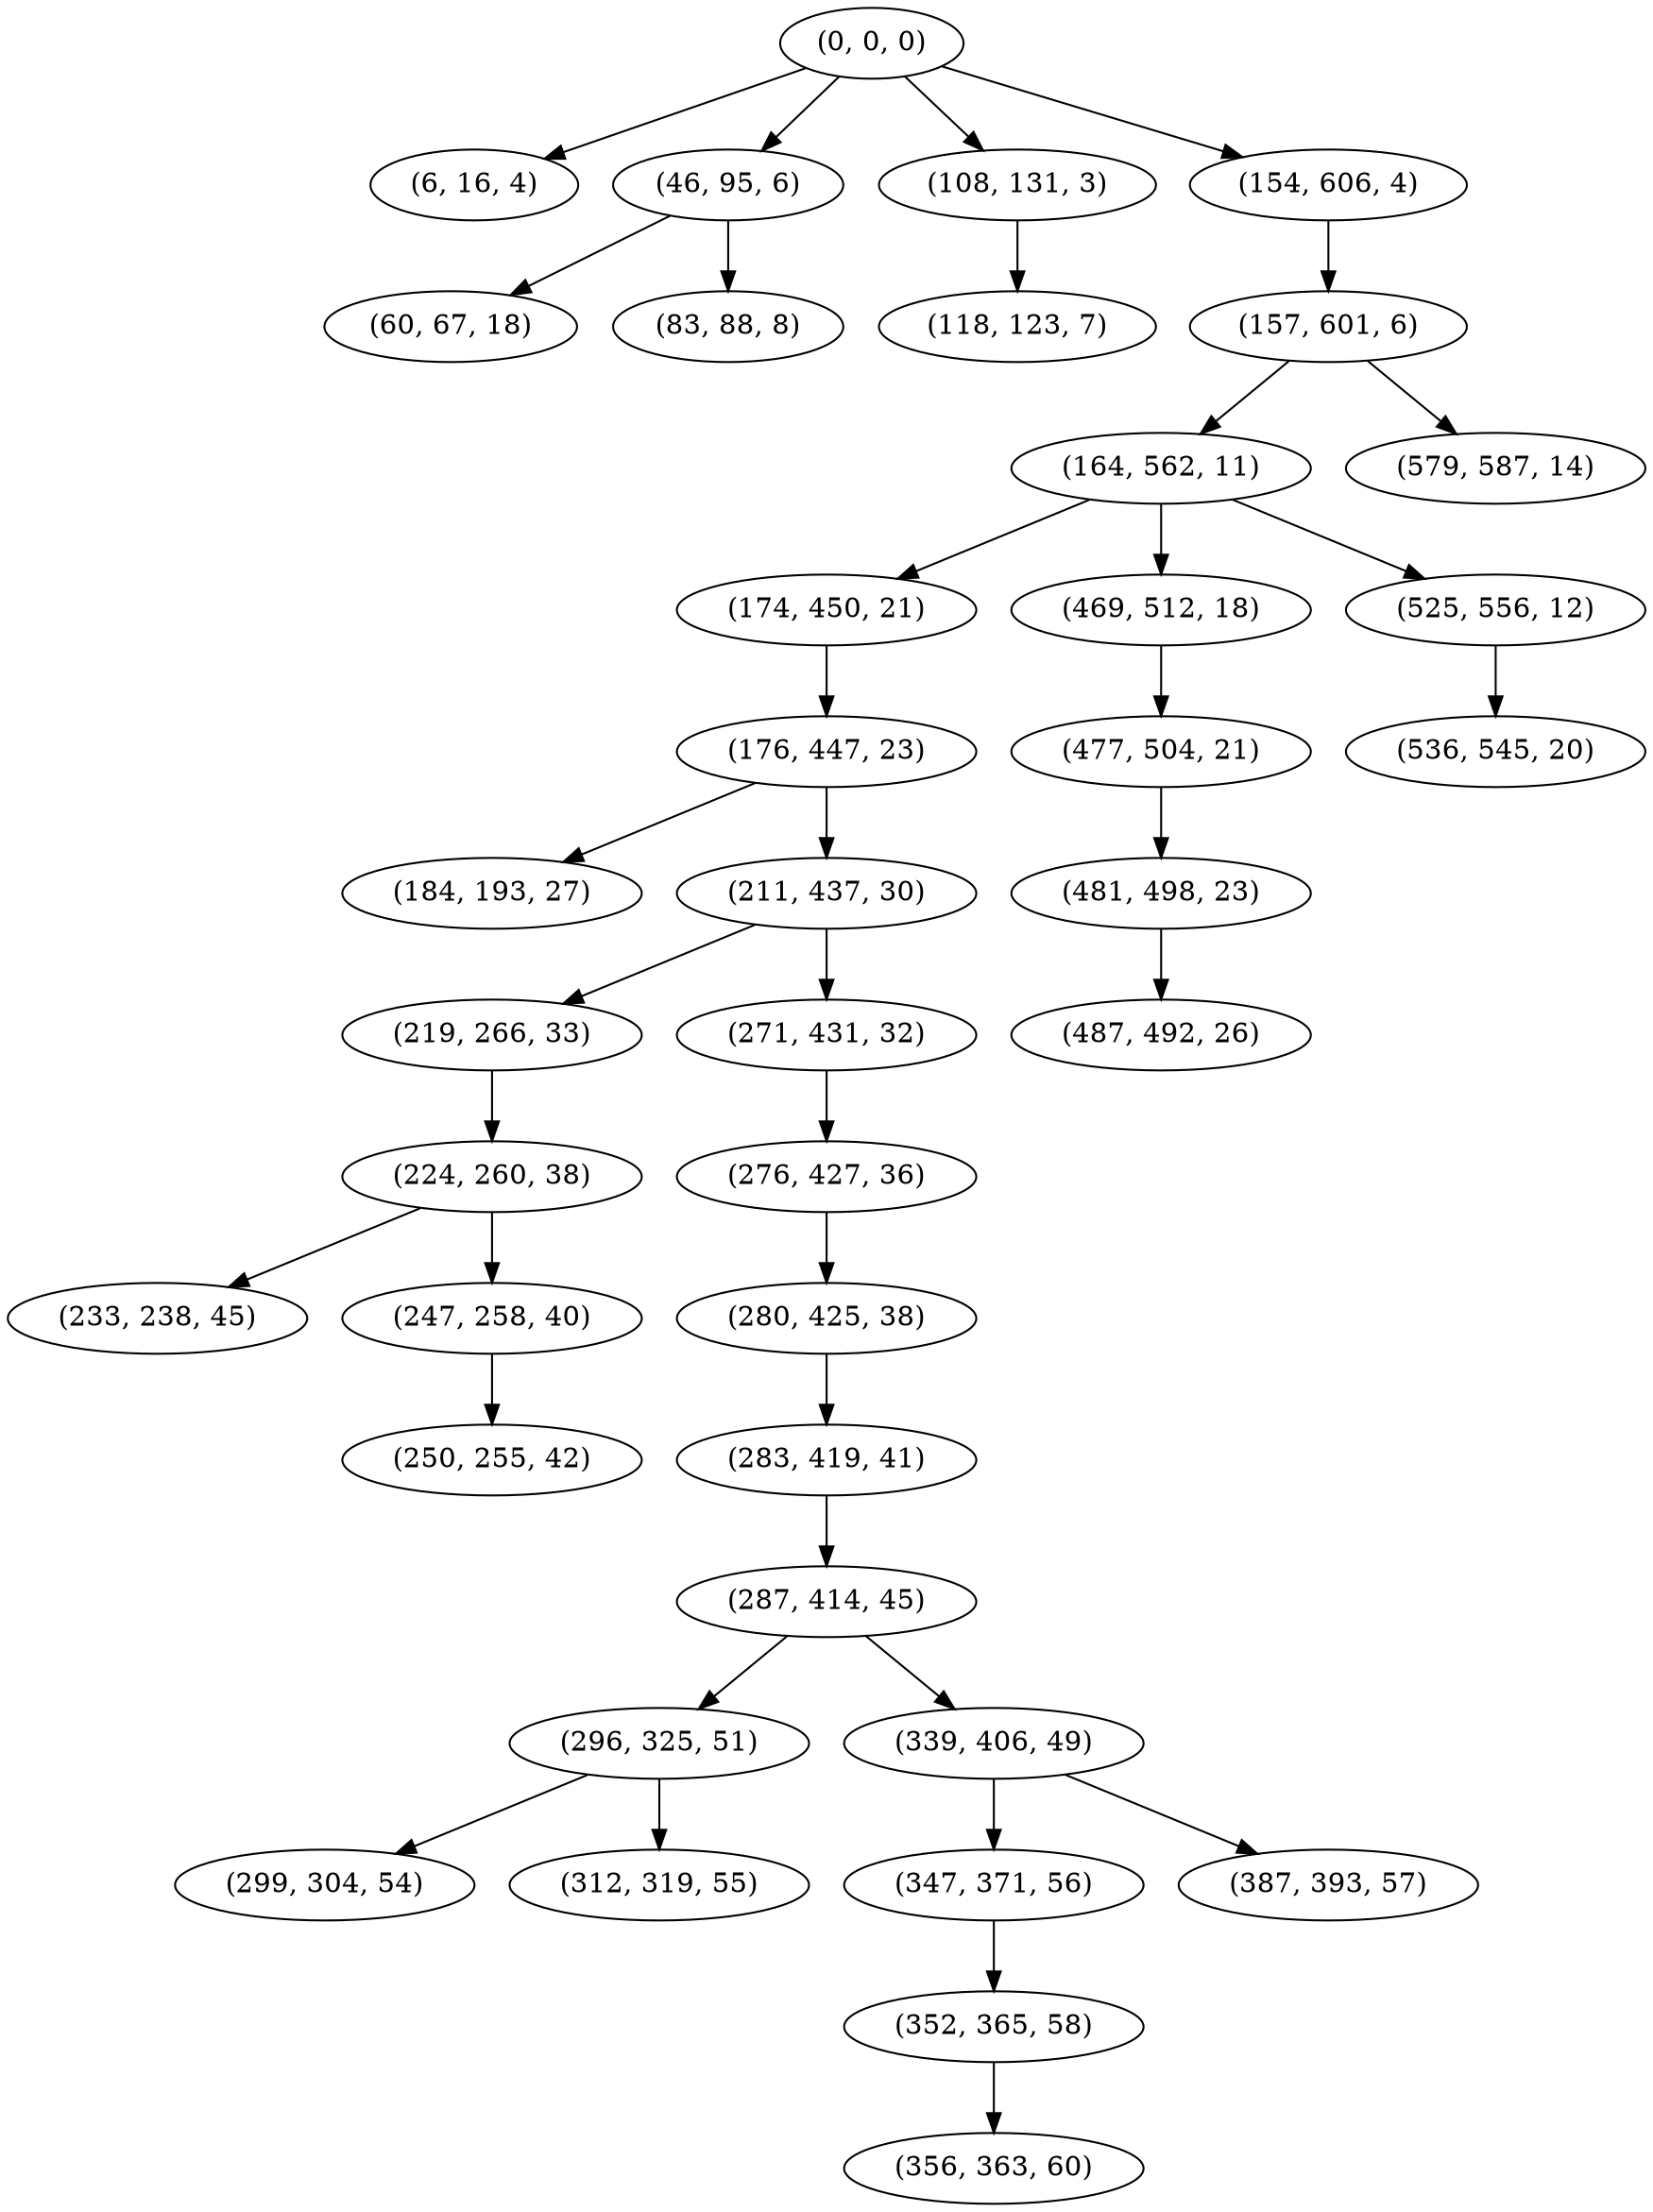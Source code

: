 digraph tree {
    "(0, 0, 0)";
    "(6, 16, 4)";
    "(46, 95, 6)";
    "(60, 67, 18)";
    "(83, 88, 8)";
    "(108, 131, 3)";
    "(118, 123, 7)";
    "(154, 606, 4)";
    "(157, 601, 6)";
    "(164, 562, 11)";
    "(174, 450, 21)";
    "(176, 447, 23)";
    "(184, 193, 27)";
    "(211, 437, 30)";
    "(219, 266, 33)";
    "(224, 260, 38)";
    "(233, 238, 45)";
    "(247, 258, 40)";
    "(250, 255, 42)";
    "(271, 431, 32)";
    "(276, 427, 36)";
    "(280, 425, 38)";
    "(283, 419, 41)";
    "(287, 414, 45)";
    "(296, 325, 51)";
    "(299, 304, 54)";
    "(312, 319, 55)";
    "(339, 406, 49)";
    "(347, 371, 56)";
    "(352, 365, 58)";
    "(356, 363, 60)";
    "(387, 393, 57)";
    "(469, 512, 18)";
    "(477, 504, 21)";
    "(481, 498, 23)";
    "(487, 492, 26)";
    "(525, 556, 12)";
    "(536, 545, 20)";
    "(579, 587, 14)";
    "(0, 0, 0)" -> "(6, 16, 4)";
    "(0, 0, 0)" -> "(46, 95, 6)";
    "(0, 0, 0)" -> "(108, 131, 3)";
    "(0, 0, 0)" -> "(154, 606, 4)";
    "(46, 95, 6)" -> "(60, 67, 18)";
    "(46, 95, 6)" -> "(83, 88, 8)";
    "(108, 131, 3)" -> "(118, 123, 7)";
    "(154, 606, 4)" -> "(157, 601, 6)";
    "(157, 601, 6)" -> "(164, 562, 11)";
    "(157, 601, 6)" -> "(579, 587, 14)";
    "(164, 562, 11)" -> "(174, 450, 21)";
    "(164, 562, 11)" -> "(469, 512, 18)";
    "(164, 562, 11)" -> "(525, 556, 12)";
    "(174, 450, 21)" -> "(176, 447, 23)";
    "(176, 447, 23)" -> "(184, 193, 27)";
    "(176, 447, 23)" -> "(211, 437, 30)";
    "(211, 437, 30)" -> "(219, 266, 33)";
    "(211, 437, 30)" -> "(271, 431, 32)";
    "(219, 266, 33)" -> "(224, 260, 38)";
    "(224, 260, 38)" -> "(233, 238, 45)";
    "(224, 260, 38)" -> "(247, 258, 40)";
    "(247, 258, 40)" -> "(250, 255, 42)";
    "(271, 431, 32)" -> "(276, 427, 36)";
    "(276, 427, 36)" -> "(280, 425, 38)";
    "(280, 425, 38)" -> "(283, 419, 41)";
    "(283, 419, 41)" -> "(287, 414, 45)";
    "(287, 414, 45)" -> "(296, 325, 51)";
    "(287, 414, 45)" -> "(339, 406, 49)";
    "(296, 325, 51)" -> "(299, 304, 54)";
    "(296, 325, 51)" -> "(312, 319, 55)";
    "(339, 406, 49)" -> "(347, 371, 56)";
    "(339, 406, 49)" -> "(387, 393, 57)";
    "(347, 371, 56)" -> "(352, 365, 58)";
    "(352, 365, 58)" -> "(356, 363, 60)";
    "(469, 512, 18)" -> "(477, 504, 21)";
    "(477, 504, 21)" -> "(481, 498, 23)";
    "(481, 498, 23)" -> "(487, 492, 26)";
    "(525, 556, 12)" -> "(536, 545, 20)";
}
